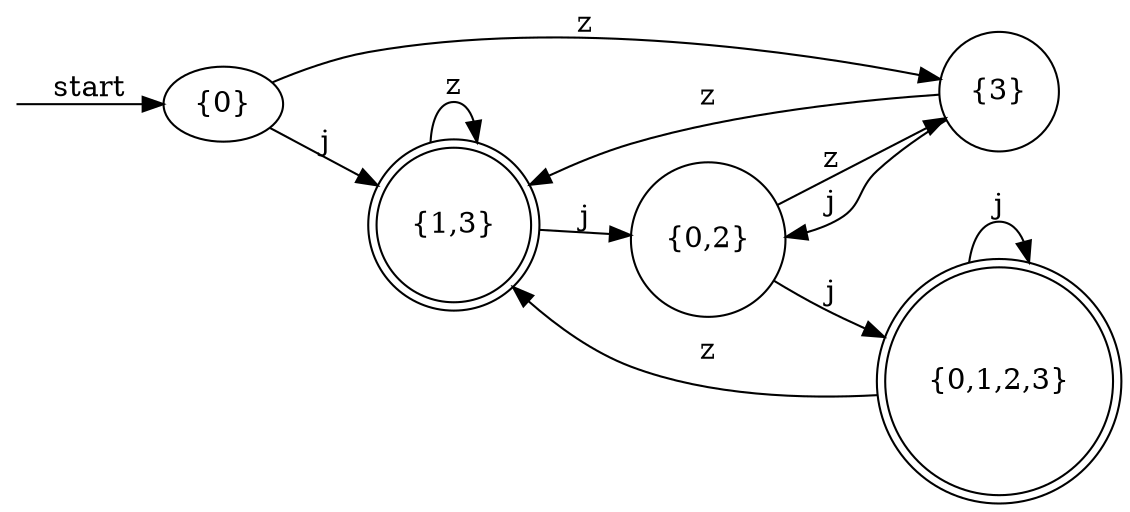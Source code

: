 digraph dfa {
    rankdir = LR;
    __start [style = invis, shape = point];
    __start -> "{0}" [ label = "start" ];
    node [shape = doublecircle]; "{1,3}" "{0,1,2,3}"
    node [shape = circle];
    "{0}" -> "{1,3}" [ label = "j" ];
    "{0}" -> "{3}" [ label = "z" ];
    "{1,3}" -> "{0,2}" [ label = "j" ];
    "{1,3}" -> "{1,3}" [ label = "z" ];
    "{0,2}" -> "{0,1,2,3}" [ label = "j" ];
    "{0,2}" -> "{3}" [ label = "z" ];
    "{0,1,2,3}" -> "{0,1,2,3}" [ label = "j" ];
    "{0,1,2,3}" -> "{1,3}" [ label = "z" ];
    "{3}" -> "{0,2}" [ label = "j" ];
    "{3}" -> "{1,3}" [ label = "z" ];
}
